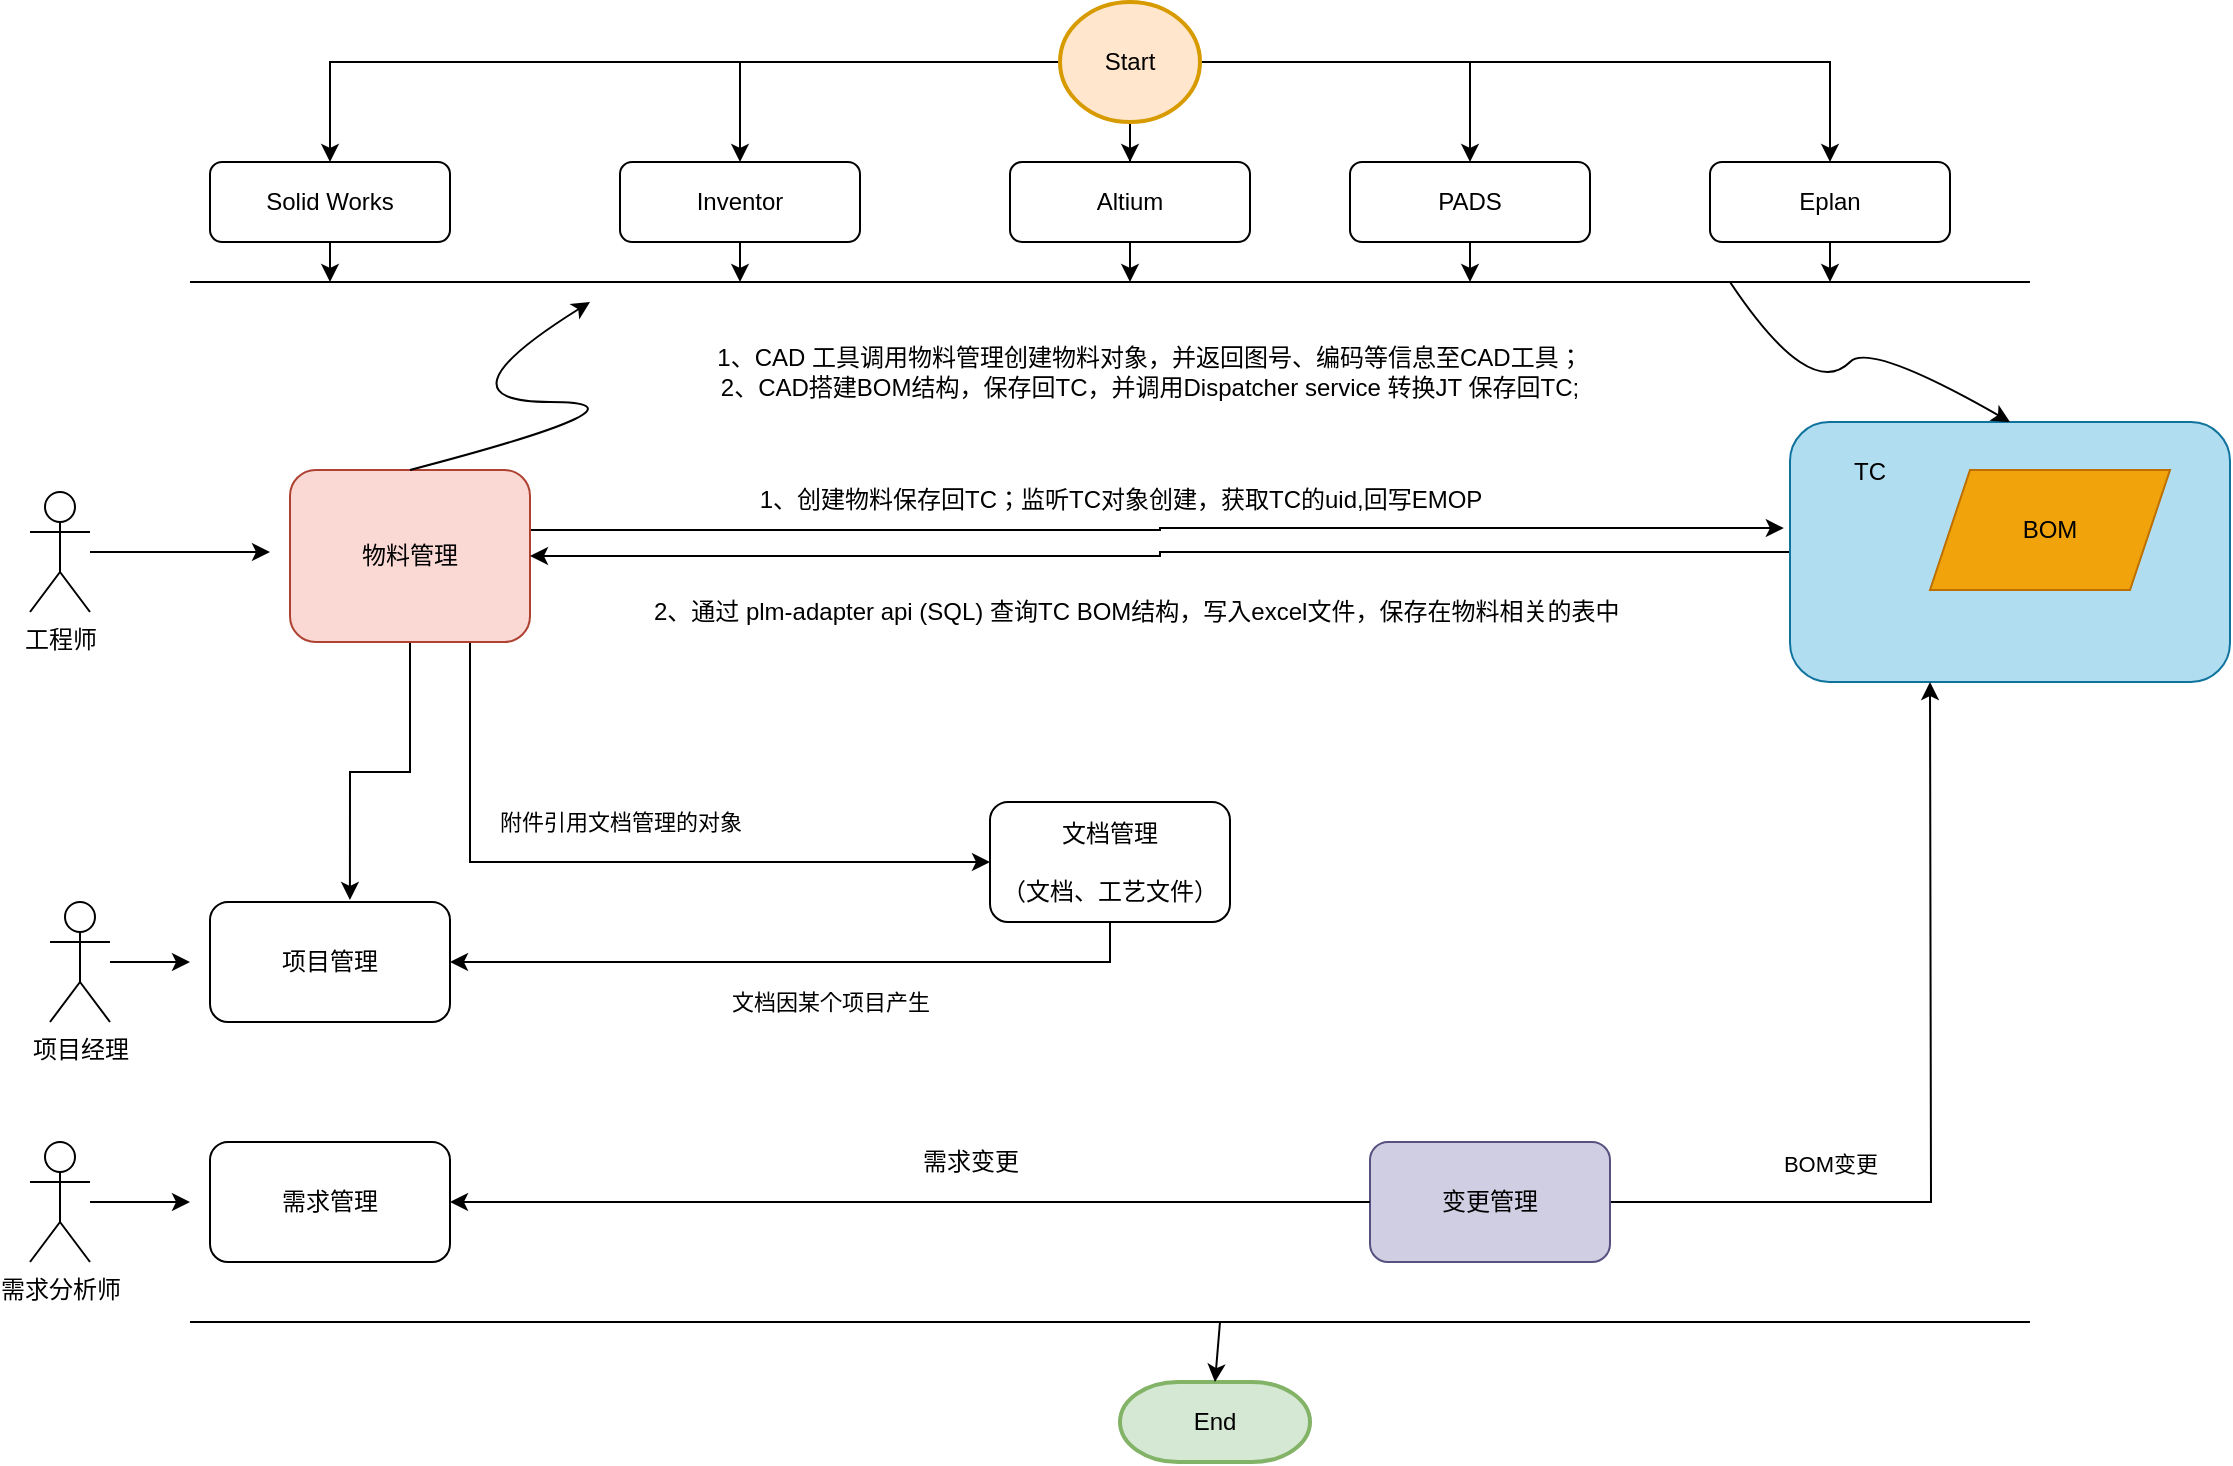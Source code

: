 <mxfile version="20.0.4" type="github">
  <diagram id="07fea595-8f29-1299-0266-81d95cde20df" name="Page-1">
    <mxGraphModel dx="1422" dy="762" grid="1" gridSize="10" guides="1" tooltips="1" connect="1" arrows="1" fold="1" page="1" pageScale="1" pageWidth="1169" pageHeight="827" background="#ffffff" math="0" shadow="0">
      <root>
        <mxCell id="0" />
        <mxCell id="1" parent="0" />
        <mxCell id="pHEKDqmlXUbcGVJNw_CC-228" value="End" style="strokeWidth=2;html=1;shape=mxgraph.flowchart.terminator;whiteSpace=wrap;fillColor=#d5e8d4;strokeColor=#82b366;" parent="1" vertex="1">
          <mxGeometry x="585" y="840" width="95" height="40" as="geometry" />
        </mxCell>
        <mxCell id="pHEKDqmlXUbcGVJNw_CC-235" style="edgeStyle=orthogonalEdgeStyle;rounded=0;orthogonalLoop=1;jettySize=auto;html=1;entryX=0.5;entryY=0;entryDx=0;entryDy=0;" parent="1" source="pHEKDqmlXUbcGVJNw_CC-229" target="pHEKDqmlXUbcGVJNw_CC-232" edge="1">
          <mxGeometry relative="1" as="geometry" />
        </mxCell>
        <mxCell id="pHEKDqmlXUbcGVJNw_CC-236" style="edgeStyle=orthogonalEdgeStyle;rounded=0;orthogonalLoop=1;jettySize=auto;html=1;entryX=0.5;entryY=0;entryDx=0;entryDy=0;" parent="1" source="pHEKDqmlXUbcGVJNw_CC-229" target="pHEKDqmlXUbcGVJNw_CC-230" edge="1">
          <mxGeometry relative="1" as="geometry" />
        </mxCell>
        <mxCell id="pHEKDqmlXUbcGVJNw_CC-237" style="edgeStyle=orthogonalEdgeStyle;rounded=0;orthogonalLoop=1;jettySize=auto;html=1;entryX=0.5;entryY=0;entryDx=0;entryDy=0;" parent="1" source="pHEKDqmlXUbcGVJNw_CC-229" target="pHEKDqmlXUbcGVJNw_CC-231" edge="1">
          <mxGeometry relative="1" as="geometry" />
        </mxCell>
        <mxCell id="pHEKDqmlXUbcGVJNw_CC-238" style="edgeStyle=orthogonalEdgeStyle;rounded=0;orthogonalLoop=1;jettySize=auto;html=1;entryX=0.5;entryY=0;entryDx=0;entryDy=0;" parent="1" source="pHEKDqmlXUbcGVJNw_CC-229" target="pHEKDqmlXUbcGVJNw_CC-233" edge="1">
          <mxGeometry relative="1" as="geometry" />
        </mxCell>
        <mxCell id="pHEKDqmlXUbcGVJNw_CC-239" style="edgeStyle=orthogonalEdgeStyle;rounded=0;orthogonalLoop=1;jettySize=auto;html=1;entryX=0.5;entryY=0;entryDx=0;entryDy=0;" parent="1" source="pHEKDqmlXUbcGVJNw_CC-229" target="pHEKDqmlXUbcGVJNw_CC-234" edge="1">
          <mxGeometry relative="1" as="geometry" />
        </mxCell>
        <mxCell id="pHEKDqmlXUbcGVJNw_CC-229" value="Start" style="strokeWidth=2;html=1;shape=mxgraph.flowchart.start_2;whiteSpace=wrap;fillColor=#ffe6cc;strokeColor=#d79b00;" parent="1" vertex="1">
          <mxGeometry x="555" y="150" width="70" height="60" as="geometry" />
        </mxCell>
        <mxCell id="VmEi8aL_Z5JR8Xt6r7cd-11" style="edgeStyle=orthogonalEdgeStyle;rounded=0;orthogonalLoop=1;jettySize=auto;html=1;" edge="1" parent="1" source="pHEKDqmlXUbcGVJNw_CC-230">
          <mxGeometry relative="1" as="geometry">
            <mxPoint x="395" y="290" as="targetPoint" />
          </mxGeometry>
        </mxCell>
        <mxCell id="pHEKDqmlXUbcGVJNw_CC-230" value="Inventor" style="rounded=1;whiteSpace=wrap;html=1;" parent="1" vertex="1">
          <mxGeometry x="335" y="230" width="120" height="40" as="geometry" />
        </mxCell>
        <mxCell id="VmEi8aL_Z5JR8Xt6r7cd-5" style="edgeStyle=orthogonalEdgeStyle;rounded=0;orthogonalLoop=1;jettySize=auto;html=1;" edge="1" parent="1" source="pHEKDqmlXUbcGVJNw_CC-231">
          <mxGeometry relative="1" as="geometry">
            <mxPoint x="190" y="290" as="targetPoint" />
          </mxGeometry>
        </mxCell>
        <mxCell id="pHEKDqmlXUbcGVJNw_CC-231" value="Solid Works" style="rounded=1;whiteSpace=wrap;html=1;" parent="1" vertex="1">
          <mxGeometry x="130" y="230" width="120" height="40" as="geometry" />
        </mxCell>
        <mxCell id="VmEi8aL_Z5JR8Xt6r7cd-9" style="edgeStyle=orthogonalEdgeStyle;rounded=0;orthogonalLoop=1;jettySize=auto;html=1;" edge="1" parent="1" source="pHEKDqmlXUbcGVJNw_CC-232">
          <mxGeometry relative="1" as="geometry">
            <mxPoint x="590" y="290" as="targetPoint" />
          </mxGeometry>
        </mxCell>
        <mxCell id="pHEKDqmlXUbcGVJNw_CC-232" value="Altium" style="rounded=1;whiteSpace=wrap;html=1;" parent="1" vertex="1">
          <mxGeometry x="530" y="230" width="120" height="40" as="geometry" />
        </mxCell>
        <mxCell id="VmEi8aL_Z5JR8Xt6r7cd-10" style="edgeStyle=orthogonalEdgeStyle;rounded=0;orthogonalLoop=1;jettySize=auto;html=1;" edge="1" parent="1" source="pHEKDqmlXUbcGVJNw_CC-233">
          <mxGeometry relative="1" as="geometry">
            <mxPoint x="760" y="290" as="targetPoint" />
          </mxGeometry>
        </mxCell>
        <mxCell id="pHEKDqmlXUbcGVJNw_CC-233" value="PADS" style="rounded=1;whiteSpace=wrap;html=1;" parent="1" vertex="1">
          <mxGeometry x="700" y="230" width="120" height="40" as="geometry" />
        </mxCell>
        <mxCell id="VmEi8aL_Z5JR8Xt6r7cd-6" style="edgeStyle=orthogonalEdgeStyle;rounded=0;orthogonalLoop=1;jettySize=auto;html=1;" edge="1" parent="1" source="pHEKDqmlXUbcGVJNw_CC-234">
          <mxGeometry relative="1" as="geometry">
            <mxPoint x="940" y="290" as="targetPoint" />
          </mxGeometry>
        </mxCell>
        <mxCell id="pHEKDqmlXUbcGVJNw_CC-234" value="Eplan" style="rounded=1;whiteSpace=wrap;html=1;" parent="1" vertex="1">
          <mxGeometry x="880" y="230" width="120" height="40" as="geometry" />
        </mxCell>
        <mxCell id="VmEi8aL_Z5JR8Xt6r7cd-3" style="edgeStyle=orthogonalEdgeStyle;rounded=0;orthogonalLoop=1;jettySize=auto;html=1;entryX=-0.014;entryY=0.408;entryDx=0;entryDy=0;entryPerimeter=0;" edge="1" parent="1" source="pHEKDqmlXUbcGVJNw_CC-240" target="pHEKDqmlXUbcGVJNw_CC-241">
          <mxGeometry relative="1" as="geometry">
            <Array as="points">
              <mxPoint x="605" y="414" />
              <mxPoint x="605" y="413" />
            </Array>
          </mxGeometry>
        </mxCell>
        <mxCell id="VmEi8aL_Z5JR8Xt6r7cd-20" style="edgeStyle=orthogonalEdgeStyle;rounded=0;orthogonalLoop=1;jettySize=auto;html=1;entryX=0;entryY=0.5;entryDx=0;entryDy=0;" edge="1" parent="1" target="VmEi8aL_Z5JR8Xt6r7cd-15">
          <mxGeometry relative="1" as="geometry">
            <mxPoint x="260" y="470" as="sourcePoint" />
            <Array as="points">
              <mxPoint x="260" y="580" />
            </Array>
          </mxGeometry>
        </mxCell>
        <mxCell id="VmEi8aL_Z5JR8Xt6r7cd-21" value="附件引用文档管理的对象" style="edgeLabel;html=1;align=center;verticalAlign=middle;resizable=0;points=[];" vertex="1" connectable="0" parent="VmEi8aL_Z5JR8Xt6r7cd-20">
          <mxGeometry x="-0.568" y="1" relative="1" as="geometry">
            <mxPoint x="74" y="10" as="offset" />
          </mxGeometry>
        </mxCell>
        <mxCell id="VmEi8aL_Z5JR8Xt6r7cd-36" style="edgeStyle=orthogonalEdgeStyle;rounded=0;orthogonalLoop=1;jettySize=auto;html=1;entryX=0.583;entryY=-0.017;entryDx=0;entryDy=0;entryPerimeter=0;" edge="1" parent="1" source="pHEKDqmlXUbcGVJNw_CC-240" target="VmEi8aL_Z5JR8Xt6r7cd-16">
          <mxGeometry relative="1" as="geometry" />
        </mxCell>
        <mxCell id="pHEKDqmlXUbcGVJNw_CC-240" value="物料管理" style="rounded=1;whiteSpace=wrap;html=1;fillColor=#fad9d5;strokeColor=#ae4132;" parent="1" vertex="1">
          <mxGeometry x="170" y="384" width="120" height="86" as="geometry" />
        </mxCell>
        <mxCell id="VmEi8aL_Z5JR8Xt6r7cd-14" style="edgeStyle=orthogonalEdgeStyle;rounded=0;orthogonalLoop=1;jettySize=auto;html=1;entryX=1;entryY=0.5;entryDx=0;entryDy=0;" edge="1" parent="1" source="pHEKDqmlXUbcGVJNw_CC-241" target="pHEKDqmlXUbcGVJNw_CC-240">
          <mxGeometry relative="1" as="geometry" />
        </mxCell>
        <mxCell id="pHEKDqmlXUbcGVJNw_CC-241" value="" style="rounded=1;whiteSpace=wrap;html=1;fillColor=#b1ddf0;strokeColor=#10739e;" parent="1" vertex="1">
          <mxGeometry x="920" y="360" width="220" height="130" as="geometry" />
        </mxCell>
        <mxCell id="pHEKDqmlXUbcGVJNw_CC-247" value="" style="endArrow=none;html=1;rounded=0;" parent="1" edge="1">
          <mxGeometry width="50" height="50" relative="1" as="geometry">
            <mxPoint x="120" y="290" as="sourcePoint" />
            <mxPoint x="1040" y="290" as="targetPoint" />
          </mxGeometry>
        </mxCell>
        <mxCell id="pHEKDqmlXUbcGVJNw_CC-248" value="" style="curved=1;endArrow=classic;html=1;rounded=0;entryX=0.5;entryY=0;entryDx=0;entryDy=0;" parent="1" target="pHEKDqmlXUbcGVJNw_CC-241" edge="1">
          <mxGeometry width="50" height="50" relative="1" as="geometry">
            <mxPoint x="890" y="290" as="sourcePoint" />
            <mxPoint x="610" y="310" as="targetPoint" />
            <Array as="points">
              <mxPoint x="910" y="320" />
              <mxPoint x="940" y="340" />
              <mxPoint x="960" y="320" />
            </Array>
          </mxGeometry>
        </mxCell>
        <mxCell id="pHEKDqmlXUbcGVJNw_CC-249" value="" style="curved=1;endArrow=classic;html=1;rounded=0;exitX=0.5;exitY=0;exitDx=0;exitDy=0;" parent="1" source="pHEKDqmlXUbcGVJNw_CC-240" edge="1">
          <mxGeometry width="50" height="50" relative="1" as="geometry">
            <mxPoint x="560" y="360" as="sourcePoint" />
            <mxPoint x="320" y="300" as="targetPoint" />
            <Array as="points">
              <mxPoint x="360" y="350" />
              <mxPoint x="240" y="350" />
            </Array>
          </mxGeometry>
        </mxCell>
        <mxCell id="pHEKDqmlXUbcGVJNw_CC-250" value="1、CAD 工具调用物料管理创建物料对象，并返回图号、编码等信息至CAD工具；&lt;br&gt;2、CAD搭建BOM结构，保存回TC，并调用Dispatcher service 转换JT 保存回TC;" style="text;html=1;strokeColor=none;fillColor=none;align=center;verticalAlign=middle;whiteSpace=wrap;rounded=0;" parent="1" vertex="1">
          <mxGeometry x="350" y="320" width="500" height="30" as="geometry" />
        </mxCell>
        <mxCell id="pHEKDqmlXUbcGVJNw_CC-252" value="1、创建物料保存回TC；监听TC对象创建，获取TC的uid,回写EMOP" style="text;html=1;align=center;verticalAlign=middle;resizable=0;points=[];autosize=1;strokeColor=none;fillColor=none;" parent="1" vertex="1">
          <mxGeometry x="395" y="383.5" width="380" height="30" as="geometry" />
        </mxCell>
        <mxCell id="VmEi8aL_Z5JR8Xt6r7cd-1" value="BOM" style="shape=parallelogram;perimeter=parallelogramPerimeter;whiteSpace=wrap;html=1;fixedSize=1;fillColor=#f0a30a;strokeColor=#BD7000;fontColor=#000000;" vertex="1" parent="1">
          <mxGeometry x="990" y="384" width="120" height="60" as="geometry" />
        </mxCell>
        <mxCell id="VmEi8aL_Z5JR8Xt6r7cd-4" value="TC" style="text;html=1;strokeColor=none;fillColor=none;align=center;verticalAlign=middle;whiteSpace=wrap;rounded=0;" vertex="1" parent="1">
          <mxGeometry x="930" y="370" width="60" height="30" as="geometry" />
        </mxCell>
        <mxCell id="VmEi8aL_Z5JR8Xt6r7cd-13" value="2、通过 plm-adapter api (SQL) 查询TC BOM结构，写入excel文件，保存在物料相关的表中&amp;nbsp;" style="text;html=1;strokeColor=none;fillColor=none;align=center;verticalAlign=middle;whiteSpace=wrap;rounded=0;" vertex="1" parent="1">
          <mxGeometry x="340" y="440" width="510" height="30" as="geometry" />
        </mxCell>
        <mxCell id="VmEi8aL_Z5JR8Xt6r7cd-26" style="edgeStyle=orthogonalEdgeStyle;rounded=0;orthogonalLoop=1;jettySize=auto;html=1;entryX=1;entryY=0.5;entryDx=0;entryDy=0;exitX=0.5;exitY=1;exitDx=0;exitDy=0;" edge="1" parent="1" source="VmEi8aL_Z5JR8Xt6r7cd-15" target="VmEi8aL_Z5JR8Xt6r7cd-16">
          <mxGeometry relative="1" as="geometry">
            <Array as="points">
              <mxPoint x="580" y="630" />
            </Array>
          </mxGeometry>
        </mxCell>
        <mxCell id="VmEi8aL_Z5JR8Xt6r7cd-27" value="文档因某个项目产生" style="edgeLabel;html=1;align=center;verticalAlign=middle;resizable=0;points=[];" vertex="1" connectable="0" parent="VmEi8aL_Z5JR8Xt6r7cd-26">
          <mxGeometry x="0.633" y="5" relative="1" as="geometry">
            <mxPoint x="126" y="15" as="offset" />
          </mxGeometry>
        </mxCell>
        <mxCell id="VmEi8aL_Z5JR8Xt6r7cd-15" value="文档管理&lt;br&gt;&lt;br&gt;（文档、工艺文件）" style="rounded=1;whiteSpace=wrap;html=1;" vertex="1" parent="1">
          <mxGeometry x="520" y="550" width="120" height="60" as="geometry" />
        </mxCell>
        <mxCell id="VmEi8aL_Z5JR8Xt6r7cd-16" value="项目管理" style="rounded=1;whiteSpace=wrap;html=1;" vertex="1" parent="1">
          <mxGeometry x="130" y="600" width="120" height="60" as="geometry" />
        </mxCell>
        <mxCell id="VmEi8aL_Z5JR8Xt6r7cd-30" style="edgeStyle=orthogonalEdgeStyle;rounded=0;orthogonalLoop=1;jettySize=auto;html=1;" edge="1" parent="1" source="VmEi8aL_Z5JR8Xt6r7cd-17">
          <mxGeometry relative="1" as="geometry">
            <mxPoint x="990" y="490" as="targetPoint" />
          </mxGeometry>
        </mxCell>
        <mxCell id="VmEi8aL_Z5JR8Xt6r7cd-31" value="BOM变更" style="edgeLabel;html=1;align=center;verticalAlign=middle;resizable=0;points=[];" vertex="1" connectable="0" parent="VmEi8aL_Z5JR8Xt6r7cd-30">
          <mxGeometry x="0.589" y="2" relative="1" as="geometry">
            <mxPoint x="-48" y="154" as="offset" />
          </mxGeometry>
        </mxCell>
        <mxCell id="VmEi8aL_Z5JR8Xt6r7cd-17" value="变更管理" style="rounded=1;whiteSpace=wrap;html=1;fillColor=#d0cee2;strokeColor=#56517e;" vertex="1" parent="1">
          <mxGeometry x="710" y="720" width="120" height="60" as="geometry" />
        </mxCell>
        <mxCell id="VmEi8aL_Z5JR8Xt6r7cd-19" style="edgeStyle=orthogonalEdgeStyle;rounded=0;orthogonalLoop=1;jettySize=auto;html=1;" edge="1" parent="1" source="VmEi8aL_Z5JR8Xt6r7cd-18">
          <mxGeometry relative="1" as="geometry">
            <mxPoint x="160" y="425" as="targetPoint" />
          </mxGeometry>
        </mxCell>
        <mxCell id="VmEi8aL_Z5JR8Xt6r7cd-18" value="工程师" style="shape=umlActor;verticalLabelPosition=bottom;verticalAlign=top;html=1;outlineConnect=0;" vertex="1" parent="1">
          <mxGeometry x="40" y="395" width="30" height="60" as="geometry" />
        </mxCell>
        <mxCell id="VmEi8aL_Z5JR8Xt6r7cd-25" style="edgeStyle=orthogonalEdgeStyle;rounded=0;orthogonalLoop=1;jettySize=auto;html=1;" edge="1" parent="1" source="VmEi8aL_Z5JR8Xt6r7cd-24">
          <mxGeometry relative="1" as="geometry">
            <mxPoint x="120" y="630" as="targetPoint" />
          </mxGeometry>
        </mxCell>
        <mxCell id="VmEi8aL_Z5JR8Xt6r7cd-24" value="项目经理" style="shape=umlActor;verticalLabelPosition=bottom;verticalAlign=top;html=1;outlineConnect=0;" vertex="1" parent="1">
          <mxGeometry x="50" y="600" width="30" height="60" as="geometry" />
        </mxCell>
        <mxCell id="VmEi8aL_Z5JR8Xt6r7cd-33" style="edgeStyle=orthogonalEdgeStyle;rounded=0;orthogonalLoop=1;jettySize=auto;html=1;entryX=1;entryY=0.5;entryDx=0;entryDy=0;exitX=0;exitY=0.5;exitDx=0;exitDy=0;" edge="1" parent="1" source="VmEi8aL_Z5JR8Xt6r7cd-17" target="VmEi8aL_Z5JR8Xt6r7cd-32">
          <mxGeometry relative="1" as="geometry">
            <mxPoint x="650" y="780" as="sourcePoint" />
          </mxGeometry>
        </mxCell>
        <mxCell id="VmEi8aL_Z5JR8Xt6r7cd-32" value="需求管理" style="rounded=1;whiteSpace=wrap;html=1;" vertex="1" parent="1">
          <mxGeometry x="130" y="720" width="120" height="60" as="geometry" />
        </mxCell>
        <mxCell id="VmEi8aL_Z5JR8Xt6r7cd-34" value="" style="endArrow=none;html=1;rounded=0;" edge="1" parent="1">
          <mxGeometry width="50" height="50" relative="1" as="geometry">
            <mxPoint x="120" y="810" as="sourcePoint" />
            <mxPoint x="1040" y="810" as="targetPoint" />
          </mxGeometry>
        </mxCell>
        <mxCell id="VmEi8aL_Z5JR8Xt6r7cd-35" value="" style="endArrow=classic;html=1;rounded=0;entryX=0.5;entryY=0;entryDx=0;entryDy=0;entryPerimeter=0;" edge="1" parent="1" target="pHEKDqmlXUbcGVJNw_CC-228">
          <mxGeometry width="50" height="50" relative="1" as="geometry">
            <mxPoint x="635" y="810" as="sourcePoint" />
            <mxPoint x="600" y="680" as="targetPoint" />
          </mxGeometry>
        </mxCell>
        <mxCell id="VmEi8aL_Z5JR8Xt6r7cd-40" style="edgeStyle=orthogonalEdgeStyle;rounded=0;orthogonalLoop=1;jettySize=auto;html=1;" edge="1" parent="1" source="VmEi8aL_Z5JR8Xt6r7cd-37">
          <mxGeometry relative="1" as="geometry">
            <mxPoint x="120" y="750" as="targetPoint" />
          </mxGeometry>
        </mxCell>
        <mxCell id="VmEi8aL_Z5JR8Xt6r7cd-37" value="需求分析师" style="shape=umlActor;verticalLabelPosition=bottom;verticalAlign=top;html=1;outlineConnect=0;" vertex="1" parent="1">
          <mxGeometry x="40" y="720" width="30" height="60" as="geometry" />
        </mxCell>
        <mxCell id="VmEi8aL_Z5JR8Xt6r7cd-42" value="需求变更" style="text;html=1;align=center;verticalAlign=middle;resizable=0;points=[];autosize=1;strokeColor=none;fillColor=none;" vertex="1" parent="1">
          <mxGeometry x="475" y="715" width="70" height="30" as="geometry" />
        </mxCell>
      </root>
    </mxGraphModel>
  </diagram>
</mxfile>
